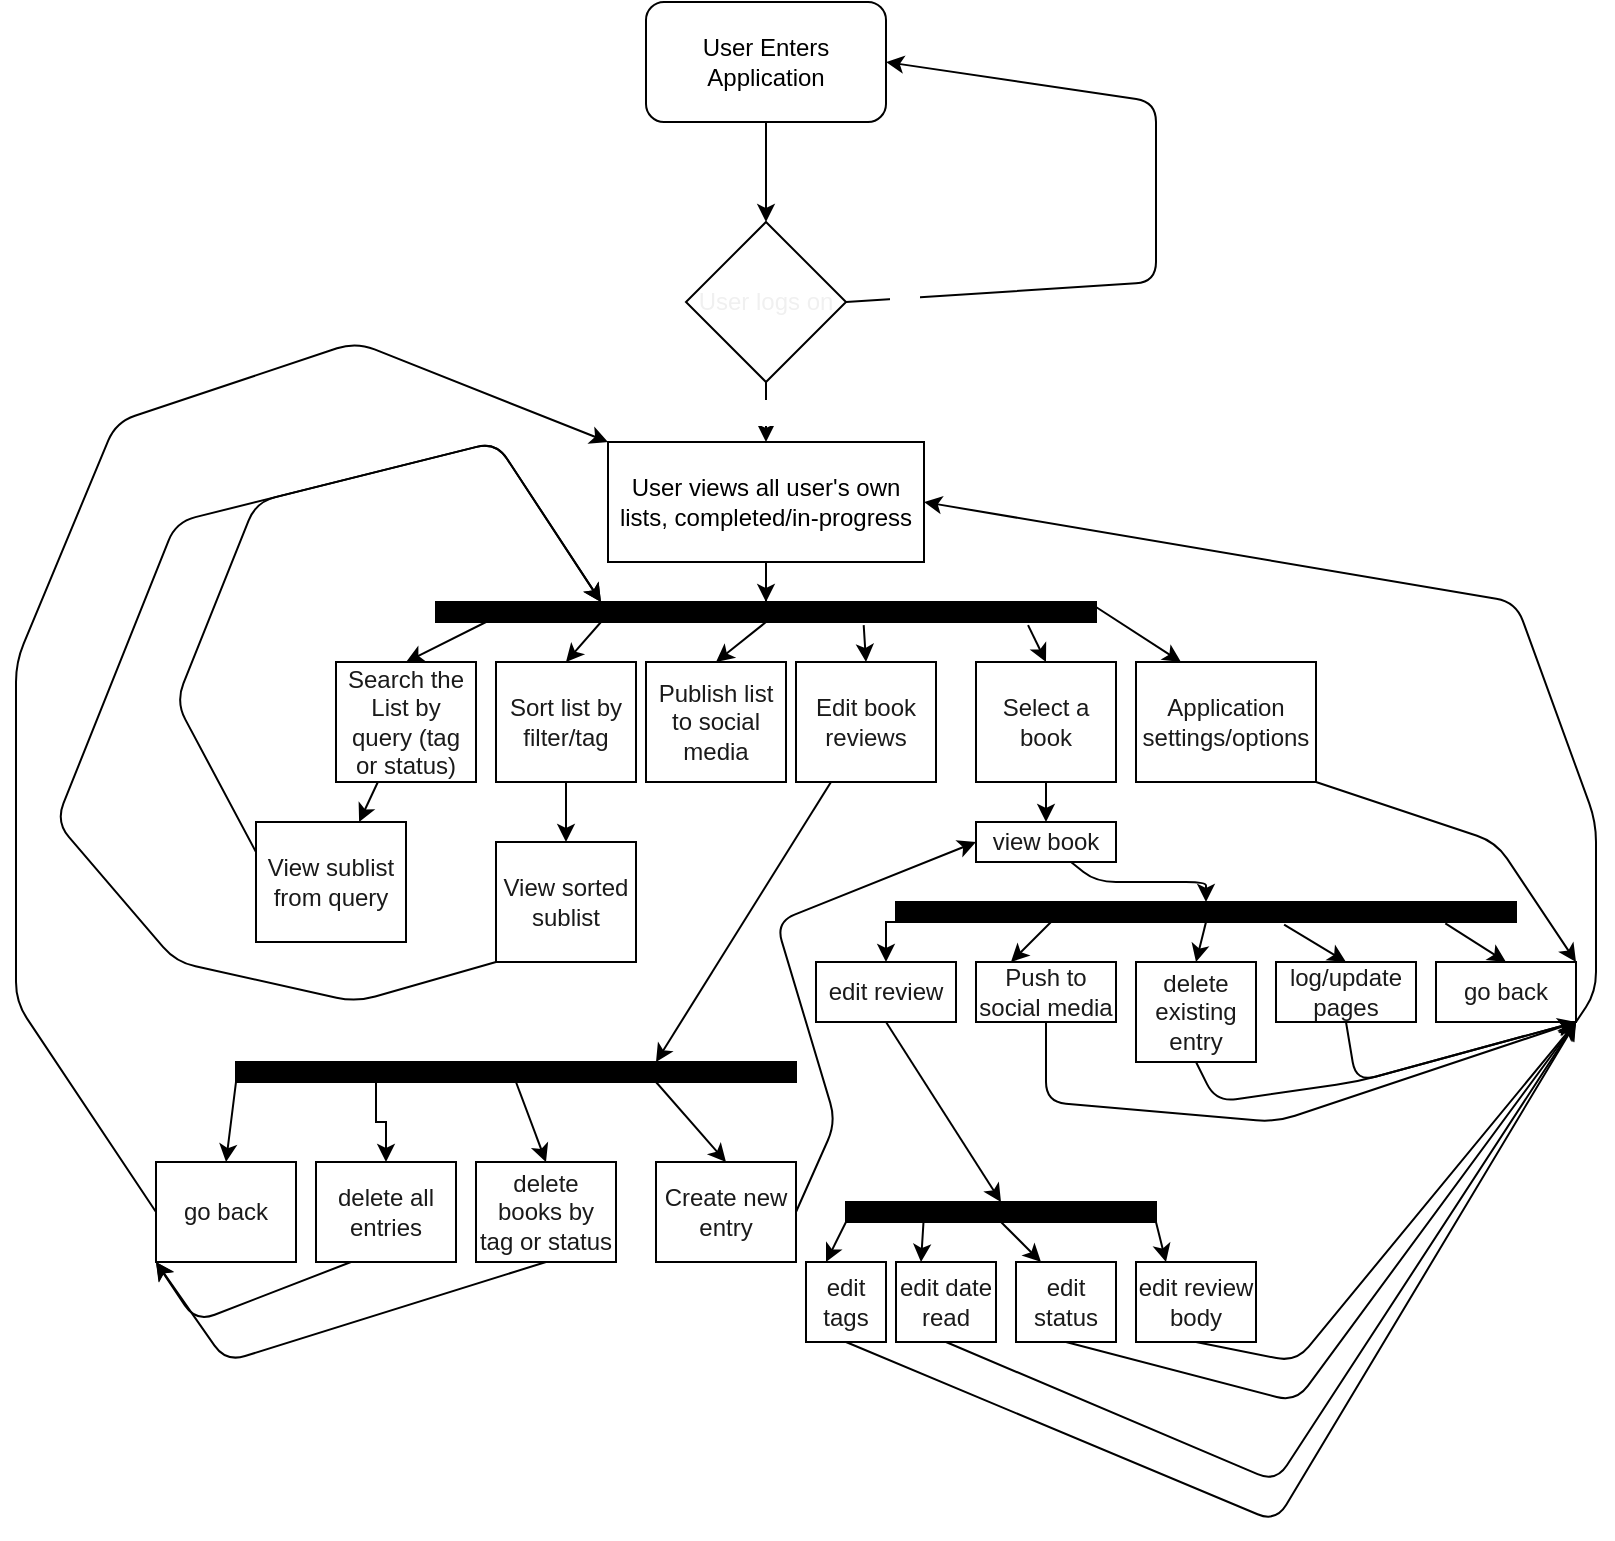 <mxfile>
    <diagram id="VsUsi_KXXaJxlEpxRt6S" name="Page-1">
        <mxGraphModel dx="1119" dy="1923" grid="1" gridSize="10" guides="1" tooltips="1" connect="1" arrows="1" fold="1" page="1" pageScale="1" pageWidth="850" pageHeight="1100" math="0" shadow="0">
            <root>
                <mxCell id="0"/>
                <mxCell id="1" parent="0"/>
                <mxCell id="54" style="edgeStyle=none;html=1;exitX=0.5;exitY=1;exitDx=0;exitDy=0;entryX=0.5;entryY=0;entryDx=0;entryDy=0;fontColor=#1A1A1A;" edge="1" parent="1" source="fu8gtFkZEylE_aEPs_Ba-1" target="52">
                    <mxGeometry relative="1" as="geometry"/>
                </mxCell>
                <mxCell id="fu8gtFkZEylE_aEPs_Ba-1" value="User Enters Application" style="rounded=1;whiteSpace=wrap;html=1;" parent="1" vertex="1">
                    <mxGeometry x="365" y="-90" width="120" height="60" as="geometry"/>
                </mxCell>
                <mxCell id="fu8gtFkZEylE_aEPs_Ba-6" value="" style="edgeStyle=orthogonalEdgeStyle;rounded=0;orthogonalLoop=1;jettySize=auto;html=1;entryX=0.5;entryY=0;entryDx=0;entryDy=0;" parent="1" source="fu8gtFkZEylE_aEPs_Ba-2" target="12" edge="1">
                    <mxGeometry relative="1" as="geometry"/>
                </mxCell>
                <mxCell id="fu8gtFkZEylE_aEPs_Ba-2" value="User views all user's own lists, completed/in-progress" style="rounded=0;whiteSpace=wrap;html=1;" parent="1" vertex="1">
                    <mxGeometry x="346" y="130" width="158" height="60" as="geometry"/>
                </mxCell>
                <mxCell id="fu8gtFkZEylE_aEPs_Ba-20" style="edgeStyle=orthogonalEdgeStyle;rounded=0;orthogonalLoop=1;jettySize=auto;html=1;exitX=0.25;exitY=1;exitDx=0;exitDy=0;entryX=0.5;entryY=0;entryDx=0;entryDy=0;" parent="1" source="fu8gtFkZEylE_aEPs_Ba-5" target="fu8gtFkZEylE_aEPs_Ba-9" edge="1">
                    <mxGeometry relative="1" as="geometry"/>
                </mxCell>
                <mxCell id="fu8gtFkZEylE_aEPs_Ba-21" style="edgeStyle=orthogonalEdgeStyle;rounded=0;orthogonalLoop=1;jettySize=auto;html=1;exitX=0;exitY=1;exitDx=0;exitDy=0;entryX=0.5;entryY=0;entryDx=0;entryDy=0;" parent="1" source="fu8gtFkZEylE_aEPs_Ba-15" target="fu8gtFkZEylE_aEPs_Ba-8" edge="1">
                    <mxGeometry relative="1" as="geometry"/>
                </mxCell>
                <mxCell id="65" style="edgeStyle=none;html=1;exitX=0.75;exitY=1;exitDx=0;exitDy=0;entryX=0.5;entryY=0;entryDx=0;entryDy=0;fontColor=#FFFFFF;" edge="1" parent="1" source="fu8gtFkZEylE_aEPs_Ba-5" target="fu8gtFkZEylE_aEPs_Ba-7">
                    <mxGeometry relative="1" as="geometry"/>
                </mxCell>
                <mxCell id="73" style="edgeStyle=none;html=1;exitX=0.5;exitY=1;exitDx=0;exitDy=0;entryX=0.5;entryY=0;entryDx=0;entryDy=0;fontColor=#FFFFFF;" edge="1" parent="1" source="fu8gtFkZEylE_aEPs_Ba-5" target="72">
                    <mxGeometry relative="1" as="geometry"/>
                </mxCell>
                <mxCell id="fu8gtFkZEylE_aEPs_Ba-5" value="" style="rounded=0;whiteSpace=wrap;html=1;fillColor=#000000;" parent="1" vertex="1">
                    <mxGeometry x="160" y="440" width="280" height="10" as="geometry"/>
                </mxCell>
                <mxCell id="66" style="edgeStyle=none;html=1;exitX=1;exitY=0.5;exitDx=0;exitDy=0;entryX=0;entryY=0.5;entryDx=0;entryDy=0;fontColor=#FFFFFF;" edge="1" parent="1" source="fu8gtFkZEylE_aEPs_Ba-7" target="4">
                    <mxGeometry relative="1" as="geometry">
                        <Array as="points">
                            <mxPoint x="460" y="470"/>
                            <mxPoint x="430" y="370"/>
                        </Array>
                    </mxGeometry>
                </mxCell>
                <mxCell id="fu8gtFkZEylE_aEPs_Ba-7" value="&lt;font color=&quot;#1a1a1a&quot;&gt;Create new entry&lt;/font&gt;" style="rounded=0;whiteSpace=wrap;html=1;fillColor=#FFFFFF;" parent="1" vertex="1">
                    <mxGeometry x="370" y="490" width="70" height="50" as="geometry"/>
                </mxCell>
                <mxCell id="70" style="edgeStyle=none;html=1;exitX=0.5;exitY=1;exitDx=0;exitDy=0;entryX=0.5;entryY=0;entryDx=0;entryDy=0;fontColor=#FFFFFF;" edge="1" parent="1" source="fu8gtFkZEylE_aEPs_Ba-8" target="69">
                    <mxGeometry relative="1" as="geometry"/>
                </mxCell>
                <mxCell id="fu8gtFkZEylE_aEPs_Ba-8" value="&lt;font color=&quot;#1a1a1a&quot;&gt;edit review&lt;/font&gt;" style="rounded=0;whiteSpace=wrap;html=1;fillColor=#FFFFFF;" parent="1" vertex="1">
                    <mxGeometry x="450" y="390" width="70" height="30" as="geometry"/>
                </mxCell>
                <mxCell id="88" style="edgeStyle=none;html=1;exitX=0.25;exitY=1;exitDx=0;exitDy=0;entryX=0;entryY=1;entryDx=0;entryDy=0;fontColor=#FFFFFF;" edge="1" parent="1" source="fu8gtFkZEylE_aEPs_Ba-9" target="33">
                    <mxGeometry relative="1" as="geometry">
                        <Array as="points">
                            <mxPoint x="140" y="570"/>
                        </Array>
                    </mxGeometry>
                </mxCell>
                <mxCell id="fu8gtFkZEylE_aEPs_Ba-9" value="&lt;font color=&quot;#1a1a1a&quot;&gt;delete all entries&lt;/font&gt;" style="rounded=0;whiteSpace=wrap;html=1;fillColor=#FFFFFF;" parent="1" vertex="1">
                    <mxGeometry x="200" y="490" width="70" height="50" as="geometry"/>
                </mxCell>
                <mxCell id="61" style="edgeStyle=none;html=1;exitX=0.5;exitY=1;exitDx=0;exitDy=0;entryX=1;entryY=1;entryDx=0;entryDy=0;fontColor=#FFFFFF;" edge="1" parent="1" source="fu8gtFkZEylE_aEPs_Ba-12" target="30">
                    <mxGeometry relative="1" as="geometry">
                        <Array as="points">
                            <mxPoint x="565" y="460"/>
                            <mxPoint x="680" y="470"/>
                        </Array>
                    </mxGeometry>
                </mxCell>
                <mxCell id="fu8gtFkZEylE_aEPs_Ba-12" value="&lt;font color=&quot;#1a1a1a&quot;&gt;Push to social media&lt;/font&gt;" style="rounded=0;whiteSpace=wrap;html=1;fillColor=#FFFFFF;" parent="1" vertex="1">
                    <mxGeometry x="530" y="390" width="70" height="30" as="geometry"/>
                </mxCell>
                <mxCell id="29" style="edgeStyle=none;html=1;entryX=0.5;entryY=0;entryDx=0;entryDy=0;exitX=0.626;exitY=1.129;exitDx=0;exitDy=0;exitPerimeter=0;" edge="1" parent="1" source="fu8gtFkZEylE_aEPs_Ba-15" target="28">
                    <mxGeometry relative="1" as="geometry"/>
                </mxCell>
                <mxCell id="58" style="edgeStyle=none;html=1;exitX=0.25;exitY=1;exitDx=0;exitDy=0;entryX=0.25;entryY=0;entryDx=0;entryDy=0;fontColor=#FFFFFF;" edge="1" parent="1" source="fu8gtFkZEylE_aEPs_Ba-15" target="fu8gtFkZEylE_aEPs_Ba-12">
                    <mxGeometry relative="1" as="geometry"/>
                </mxCell>
                <mxCell id="59" style="edgeStyle=none;html=1;exitX=0.5;exitY=1;exitDx=0;exitDy=0;entryX=0.5;entryY=0;entryDx=0;entryDy=0;fontColor=#FFFFFF;" edge="1" parent="1" source="fu8gtFkZEylE_aEPs_Ba-15" target="57">
                    <mxGeometry relative="1" as="geometry"/>
                </mxCell>
                <mxCell id="fu8gtFkZEylE_aEPs_Ba-15" value="" style="whiteSpace=wrap;html=1;fillColor=#000000;rounded=0;" parent="1" vertex="1">
                    <mxGeometry x="490" y="360" width="310" height="10" as="geometry"/>
                </mxCell>
                <mxCell id="24" style="edgeStyle=none;html=1;entryX=0.5;entryY=0;entryDx=0;entryDy=0;" edge="1" parent="1" source="4" target="fu8gtFkZEylE_aEPs_Ba-15">
                    <mxGeometry relative="1" as="geometry">
                        <Array as="points">
                            <mxPoint x="590" y="350"/>
                            <mxPoint x="645" y="350"/>
                        </Array>
                    </mxGeometry>
                </mxCell>
                <mxCell id="4" value="&lt;font color=&quot;#1a1a1a&quot;&gt;view book&lt;/font&gt;" style="rounded=0;whiteSpace=wrap;html=1;fillColor=#FFFFFF;" vertex="1" parent="1">
                    <mxGeometry x="530" y="320" width="70" height="20" as="geometry"/>
                </mxCell>
                <mxCell id="16" style="edgeStyle=none;html=1;entryX=0.5;entryY=0;entryDx=0;entryDy=0;" edge="1" parent="1" target="15">
                    <mxGeometry relative="1" as="geometry">
                        <mxPoint x="295" y="215" as="sourcePoint"/>
                    </mxGeometry>
                </mxCell>
                <mxCell id="18" style="edgeStyle=none;html=1;entryX=0.5;entryY=0;entryDx=0;entryDy=0;exitX=0.648;exitY=1.157;exitDx=0;exitDy=0;exitPerimeter=0;" edge="1" parent="1" source="12" target="17">
                    <mxGeometry relative="1" as="geometry">
                        <mxPoint x="390" y="215" as="sourcePoint"/>
                    </mxGeometry>
                </mxCell>
                <mxCell id="20" style="edgeStyle=none;html=1;entryX=0.5;entryY=0;entryDx=0;entryDy=0;exitX=0.897;exitY=1.157;exitDx=0;exitDy=0;exitPerimeter=0;" edge="1" parent="1" source="12" target="19">
                    <mxGeometry relative="1" as="geometry"/>
                </mxCell>
                <mxCell id="36" style="edgeStyle=none;html=1;exitX=0.25;exitY=1;exitDx=0;exitDy=0;entryX=0.5;entryY=0;entryDx=0;entryDy=0;fontColor=#1A1A1A;" edge="1" parent="1" source="12" target="35">
                    <mxGeometry relative="1" as="geometry"/>
                </mxCell>
                <mxCell id="41" style="edgeStyle=none;html=1;exitX=0.5;exitY=1;exitDx=0;exitDy=0;entryX=0.5;entryY=0;entryDx=0;entryDy=0;fontColor=#1A1A1A;" edge="1" parent="1" source="12" target="40">
                    <mxGeometry relative="1" as="geometry"/>
                </mxCell>
                <mxCell id="46" style="edgeStyle=none;html=1;exitX=1;exitY=0.25;exitDx=0;exitDy=0;entryX=0.25;entryY=0;entryDx=0;entryDy=0;fontColor=#1A1A1A;" edge="1" parent="1" source="12" target="45">
                    <mxGeometry relative="1" as="geometry"/>
                </mxCell>
                <mxCell id="12" value="" style="rounded=0;whiteSpace=wrap;html=1;fillColor=#000000;" vertex="1" parent="1">
                    <mxGeometry x="260" y="210" width="330" height="10" as="geometry"/>
                </mxCell>
                <mxCell id="43" value="" style="edgeStyle=none;html=1;fontColor=#1A1A1A;" edge="1" parent="1" source="15" target="42">
                    <mxGeometry relative="1" as="geometry"/>
                </mxCell>
                <mxCell id="15" value="&lt;font color=&quot;#1a1a1a&quot;&gt;Search the List by query (tag or status)&lt;/font&gt;" style="rounded=0;whiteSpace=wrap;html=1;fillColor=#FFFFFF;" vertex="1" parent="1">
                    <mxGeometry x="210" y="240" width="70" height="60" as="geometry"/>
                </mxCell>
                <mxCell id="67" style="edgeStyle=none;html=1;exitX=0.25;exitY=1;exitDx=0;exitDy=0;entryX=0.75;entryY=0;entryDx=0;entryDy=0;fontColor=#FFFFFF;" edge="1" parent="1" source="17" target="fu8gtFkZEylE_aEPs_Ba-5">
                    <mxGeometry relative="1" as="geometry"/>
                </mxCell>
                <mxCell id="17" value="&lt;font color=&quot;#1a1a1a&quot;&gt;Edit book reviews&lt;/font&gt;" style="rounded=0;whiteSpace=wrap;html=1;fillColor=#FFFFFF;" vertex="1" parent="1">
                    <mxGeometry x="440" y="240" width="70" height="60" as="geometry"/>
                </mxCell>
                <mxCell id="27" style="edgeStyle=none;html=1;" edge="1" parent="1" source="19" target="4">
                    <mxGeometry relative="1" as="geometry"/>
                </mxCell>
                <mxCell id="19" value="&lt;font color=&quot;#1a1a1a&quot;&gt;Select a book&lt;/font&gt;" style="rounded=0;whiteSpace=wrap;html=1;fillColor=#FFFFFF;" vertex="1" parent="1">
                    <mxGeometry x="530" y="240" width="70" height="60" as="geometry"/>
                </mxCell>
                <mxCell id="63" style="edgeStyle=none;html=1;exitX=0.5;exitY=1;exitDx=0;exitDy=0;entryX=1;entryY=1;entryDx=0;entryDy=0;fontColor=#FFFFFF;" edge="1" parent="1" source="28" target="30">
                    <mxGeometry relative="1" as="geometry">
                        <Array as="points">
                            <mxPoint x="720" y="450"/>
                        </Array>
                    </mxGeometry>
                </mxCell>
                <mxCell id="28" value="&lt;font color=&quot;#1a1a1a&quot;&gt;log/update pages&lt;/font&gt;" style="rounded=0;whiteSpace=wrap;html=1;fillColor=#FFFFFF;" vertex="1" parent="1">
                    <mxGeometry x="680" y="390" width="70" height="30" as="geometry"/>
                </mxCell>
                <mxCell id="90" style="edgeStyle=none;html=1;exitX=1;exitY=1;exitDx=0;exitDy=0;entryX=1;entryY=0.5;entryDx=0;entryDy=0;fontColor=#FFFFFF;" edge="1" parent="1" source="30" target="fu8gtFkZEylE_aEPs_Ba-2">
                    <mxGeometry relative="1" as="geometry">
                        <Array as="points">
                            <mxPoint x="840" y="405"/>
                            <mxPoint x="840" y="320"/>
                            <mxPoint x="800" y="210"/>
                        </Array>
                    </mxGeometry>
                </mxCell>
                <mxCell id="30" value="&lt;font color=&quot;#1a1a1a&quot;&gt;go back&lt;/font&gt;" style="rounded=0;whiteSpace=wrap;html=1;fillColor=#FFFFFF;" vertex="1" parent="1">
                    <mxGeometry x="760" y="390" width="70" height="30" as="geometry"/>
                </mxCell>
                <mxCell id="31" value="" style="endArrow=classic;html=1;exitX=0.886;exitY=1.071;exitDx=0;exitDy=0;exitPerimeter=0;entryX=0.5;entryY=0;entryDx=0;entryDy=0;" edge="1" parent="1" source="fu8gtFkZEylE_aEPs_Ba-15" target="30">
                    <mxGeometry width="50" height="50" relative="1" as="geometry">
                        <mxPoint x="480" y="320" as="sourcePoint"/>
                        <mxPoint x="530" y="270" as="targetPoint"/>
                    </mxGeometry>
                </mxCell>
                <mxCell id="48" style="edgeStyle=none;html=1;exitX=0;exitY=0.5;exitDx=0;exitDy=0;entryX=0;entryY=0;entryDx=0;entryDy=0;fontColor=#1A1A1A;" edge="1" parent="1" source="33" target="fu8gtFkZEylE_aEPs_Ba-2">
                    <mxGeometry relative="1" as="geometry">
                        <Array as="points">
                            <mxPoint x="50" y="410"/>
                            <mxPoint x="50" y="240"/>
                            <mxPoint x="100" y="120"/>
                            <mxPoint x="220" y="80"/>
                        </Array>
                    </mxGeometry>
                </mxCell>
                <mxCell id="33" value="&lt;font color=&quot;#1a1a1a&quot;&gt;go back&lt;/font&gt;" style="rounded=0;whiteSpace=wrap;html=1;fillColor=#FFFFFF;" vertex="1" parent="1">
                    <mxGeometry x="120" y="490" width="70" height="50" as="geometry"/>
                </mxCell>
                <mxCell id="34" value="" style="endArrow=classic;html=1;entryX=0.5;entryY=0;entryDx=0;entryDy=0;exitX=0;exitY=1;exitDx=0;exitDy=0;" edge="1" parent="1" source="fu8gtFkZEylE_aEPs_Ba-5" target="33">
                    <mxGeometry width="50" height="50" relative="1" as="geometry">
                        <mxPoint x="325" y="500" as="sourcePoint"/>
                        <mxPoint x="370" y="500" as="targetPoint"/>
                    </mxGeometry>
                </mxCell>
                <mxCell id="37" style="edgeStyle=none;html=1;exitX=0.5;exitY=1;exitDx=0;exitDy=0;fontColor=#1A1A1A;entryX=0.5;entryY=0;entryDx=0;entryDy=0;" edge="1" parent="1" source="35" target="38">
                    <mxGeometry relative="1" as="geometry">
                        <mxPoint x="300" y="340" as="targetPoint"/>
                    </mxGeometry>
                </mxCell>
                <mxCell id="35" value="&lt;font color=&quot;#1a1a1a&quot;&gt;Sort list by filter/tag&lt;/font&gt;" style="rounded=0;whiteSpace=wrap;html=1;fillColor=#FFFFFF;" vertex="1" parent="1">
                    <mxGeometry x="290" y="240" width="70" height="60" as="geometry"/>
                </mxCell>
                <mxCell id="39" style="edgeStyle=none;html=1;exitX=0;exitY=1;exitDx=0;exitDy=0;entryX=0.25;entryY=0;entryDx=0;entryDy=0;fontColor=#1A1A1A;" edge="1" parent="1" source="38" target="12">
                    <mxGeometry relative="1" as="geometry">
                        <Array as="points">
                            <mxPoint x="220" y="410"/>
                            <mxPoint x="130" y="390"/>
                            <mxPoint x="70" y="320"/>
                            <mxPoint x="130" y="170"/>
                            <mxPoint x="290" y="130"/>
                        </Array>
                    </mxGeometry>
                </mxCell>
                <mxCell id="38" value="&lt;font color=&quot;#1a1a1a&quot;&gt;View sorted sublist&lt;/font&gt;" style="rounded=0;whiteSpace=wrap;html=1;fillColor=#FFFFFF;" vertex="1" parent="1">
                    <mxGeometry x="290" y="330" width="70" height="60" as="geometry"/>
                </mxCell>
                <mxCell id="40" value="&lt;font color=&quot;#1a1a1a&quot;&gt;Publish list to social media&lt;/font&gt;" style="rounded=0;whiteSpace=wrap;html=1;fillColor=#FFFFFF;" vertex="1" parent="1">
                    <mxGeometry x="365" y="240" width="70" height="60" as="geometry"/>
                </mxCell>
                <mxCell id="44" style="edgeStyle=none;html=1;exitX=0;exitY=0.25;exitDx=0;exitDy=0;entryX=0.25;entryY=0;entryDx=0;entryDy=0;fontColor=#1A1A1A;" edge="1" parent="1" source="42" target="12">
                    <mxGeometry relative="1" as="geometry">
                        <Array as="points">
                            <mxPoint x="130" y="260"/>
                            <mxPoint x="170" y="160"/>
                            <mxPoint x="290" y="130"/>
                        </Array>
                    </mxGeometry>
                </mxCell>
                <mxCell id="42" value="&lt;font color=&quot;#1a1a1a&quot;&gt;View sublist from query&lt;/font&gt;" style="whiteSpace=wrap;html=1;fillColor=#FFFFFF;rounded=0;" vertex="1" parent="1">
                    <mxGeometry x="170" y="320" width="75" height="60" as="geometry"/>
                </mxCell>
                <mxCell id="47" style="edgeStyle=none;html=1;exitX=1;exitY=1;exitDx=0;exitDy=0;entryX=1;entryY=0;entryDx=0;entryDy=0;fontColor=#1A1A1A;" edge="1" parent="1" source="45" target="30">
                    <mxGeometry relative="1" as="geometry">
                        <Array as="points">
                            <mxPoint x="790" y="330"/>
                            <mxPoint x="810" y="360"/>
                        </Array>
                    </mxGeometry>
                </mxCell>
                <mxCell id="45" value="&lt;font color=&quot;#1a1a1a&quot;&gt;Application settings/options&lt;/font&gt;" style="rounded=0;whiteSpace=wrap;html=1;fillColor=#FFFFFF;" vertex="1" parent="1">
                    <mxGeometry x="610" y="240" width="90" height="60" as="geometry"/>
                </mxCell>
                <mxCell id="51" value="Yes" style="edgeStyle=none;html=1;exitX=0.5;exitY=1;exitDx=0;exitDy=0;entryX=0.5;entryY=0;entryDx=0;entryDy=0;fontColor=#FFFFFF;" edge="1" parent="1" source="52" target="fu8gtFkZEylE_aEPs_Ba-2">
                    <mxGeometry relative="1" as="geometry">
                        <mxPoint x="425" y="110" as="sourcePoint"/>
                    </mxGeometry>
                </mxCell>
                <mxCell id="55" style="edgeStyle=none;html=1;exitX=1;exitY=0.5;exitDx=0;exitDy=0;entryX=1;entryY=0.5;entryDx=0;entryDy=0;fontColor=#FFFFFF;" edge="1" parent="1" source="52" target="fu8gtFkZEylE_aEPs_Ba-1">
                    <mxGeometry relative="1" as="geometry">
                        <Array as="points">
                            <mxPoint x="620" y="50"/>
                            <mxPoint x="620" y="-40"/>
                        </Array>
                    </mxGeometry>
                </mxCell>
                <mxCell id="56" value="No" style="edgeLabel;html=1;align=center;verticalAlign=middle;resizable=0;points=[];fontColor=#FFFFFF;" vertex="1" connectable="0" parent="55">
                    <mxGeometry x="-0.852" y="2" relative="1" as="geometry">
                        <mxPoint as="offset"/>
                    </mxGeometry>
                </mxCell>
                <mxCell id="52" value="&lt;span style=&quot;color: rgb(240 , 240 , 240)&quot;&gt;User logs on&lt;/span&gt;" style="rhombus;whiteSpace=wrap;html=1;fontColor=#1A1A1A;" vertex="1" parent="1">
                    <mxGeometry x="385" y="20" width="80" height="80" as="geometry"/>
                </mxCell>
                <mxCell id="62" style="edgeStyle=none;html=1;exitX=0.5;exitY=1;exitDx=0;exitDy=0;entryX=1;entryY=1;entryDx=0;entryDy=0;fontColor=#FFFFFF;" edge="1" parent="1" source="57" target="30">
                    <mxGeometry relative="1" as="geometry">
                        <Array as="points">
                            <mxPoint x="650" y="460"/>
                            <mxPoint x="720" y="450"/>
                        </Array>
                    </mxGeometry>
                </mxCell>
                <mxCell id="57" value="&lt;font color=&quot;#1a1a1a&quot;&gt;delete existing entry&lt;/font&gt;" style="rounded=0;whiteSpace=wrap;html=1;fillColor=#FFFFFF;" vertex="1" parent="1">
                    <mxGeometry x="610" y="390" width="60" height="50" as="geometry"/>
                </mxCell>
                <mxCell id="87" style="edgeStyle=none;html=1;exitX=0.5;exitY=1;exitDx=0;exitDy=0;entryX=1;entryY=1;entryDx=0;entryDy=0;fontColor=#FFFFFF;" edge="1" parent="1" source="68" target="30">
                    <mxGeometry relative="1" as="geometry">
                        <Array as="points">
                            <mxPoint x="680" y="670"/>
                        </Array>
                    </mxGeometry>
                </mxCell>
                <mxCell id="68" value="&lt;font color=&quot;#1a1a1a&quot;&gt;edit tags&lt;/font&gt;" style="rounded=0;whiteSpace=wrap;html=1;fillColor=#FFFFFF;" vertex="1" parent="1">
                    <mxGeometry x="445" y="540" width="40" height="40" as="geometry"/>
                </mxCell>
                <mxCell id="79" style="edgeStyle=none;html=1;exitX=0;exitY=1;exitDx=0;exitDy=0;entryX=0.25;entryY=0;entryDx=0;entryDy=0;fontColor=#FFFFFF;" edge="1" parent="1" source="69" target="68">
                    <mxGeometry relative="1" as="geometry"/>
                </mxCell>
                <mxCell id="80" style="edgeStyle=none;html=1;exitX=0.25;exitY=1;exitDx=0;exitDy=0;entryX=0.25;entryY=0;entryDx=0;entryDy=0;fontColor=#FFFFFF;" edge="1" parent="1" source="69" target="78">
                    <mxGeometry relative="1" as="geometry"/>
                </mxCell>
                <mxCell id="81" style="edgeStyle=none;html=1;exitX=0.5;exitY=1;exitDx=0;exitDy=0;entryX=0.25;entryY=0;entryDx=0;entryDy=0;fontColor=#FFFFFF;" edge="1" parent="1" source="69" target="76">
                    <mxGeometry relative="1" as="geometry"/>
                </mxCell>
                <mxCell id="82" style="edgeStyle=none;html=1;exitX=1;exitY=1;exitDx=0;exitDy=0;entryX=0.25;entryY=0;entryDx=0;entryDy=0;fontColor=#FFFFFF;" edge="1" parent="1" source="69" target="77">
                    <mxGeometry relative="1" as="geometry"/>
                </mxCell>
                <mxCell id="69" value="" style="rounded=0;whiteSpace=wrap;html=1;fillColor=#000000;" vertex="1" parent="1">
                    <mxGeometry x="465" y="510" width="155" height="10" as="geometry"/>
                </mxCell>
                <mxCell id="89" style="edgeStyle=none;html=1;exitX=0.5;exitY=1;exitDx=0;exitDy=0;entryX=0;entryY=1;entryDx=0;entryDy=0;fontColor=#FFFFFF;" edge="1" parent="1" source="72" target="33">
                    <mxGeometry relative="1" as="geometry">
                        <Array as="points">
                            <mxPoint x="155" y="590"/>
                        </Array>
                    </mxGeometry>
                </mxCell>
                <mxCell id="72" value="&lt;font color=&quot;#1a1a1a&quot;&gt;delete books by tag or status&lt;/font&gt;" style="rounded=0;whiteSpace=wrap;html=1;fillColor=#FFFFFF;" vertex="1" parent="1">
                    <mxGeometry x="280" y="490" width="70" height="50" as="geometry"/>
                </mxCell>
                <mxCell id="85" style="edgeStyle=none;html=1;exitX=0.5;exitY=1;exitDx=0;exitDy=0;entryX=1;entryY=1;entryDx=0;entryDy=0;fontColor=#FFFFFF;" edge="1" parent="1" source="76" target="30">
                    <mxGeometry relative="1" as="geometry">
                        <Array as="points">
                            <mxPoint x="690" y="610"/>
                        </Array>
                    </mxGeometry>
                </mxCell>
                <mxCell id="76" value="&lt;font color=&quot;#1a1a1a&quot;&gt;edit status&lt;/font&gt;" style="rounded=0;whiteSpace=wrap;html=1;fillColor=#FFFFFF;" vertex="1" parent="1">
                    <mxGeometry x="550" y="540" width="50" height="40" as="geometry"/>
                </mxCell>
                <mxCell id="84" style="edgeStyle=none;html=1;exitX=0.5;exitY=1;exitDx=0;exitDy=0;entryX=1;entryY=1;entryDx=0;entryDy=0;fontColor=#FFFFFF;" edge="1" parent="1" source="77" target="30">
                    <mxGeometry relative="1" as="geometry">
                        <Array as="points">
                            <mxPoint x="690" y="590"/>
                        </Array>
                    </mxGeometry>
                </mxCell>
                <mxCell id="77" value="&lt;font color=&quot;#1a1a1a&quot;&gt;edit review body&lt;/font&gt;" style="rounded=0;whiteSpace=wrap;html=1;fillColor=#FFFFFF;" vertex="1" parent="1">
                    <mxGeometry x="610" y="540" width="60" height="40" as="geometry"/>
                </mxCell>
                <mxCell id="86" style="edgeStyle=none;html=1;exitX=0.5;exitY=1;exitDx=0;exitDy=0;entryX=1;entryY=1;entryDx=0;entryDy=0;fontColor=#FFFFFF;" edge="1" parent="1" source="78" target="30">
                    <mxGeometry relative="1" as="geometry">
                        <Array as="points">
                            <mxPoint x="680" y="650"/>
                        </Array>
                    </mxGeometry>
                </mxCell>
                <mxCell id="78" value="&lt;font color=&quot;#1a1a1a&quot;&gt;edit date read&lt;/font&gt;" style="rounded=0;whiteSpace=wrap;html=1;fillColor=#FFFFFF;" vertex="1" parent="1">
                    <mxGeometry x="490" y="540" width="50" height="40" as="geometry"/>
                </mxCell>
            </root>
        </mxGraphModel>
    </diagram>
</mxfile>
